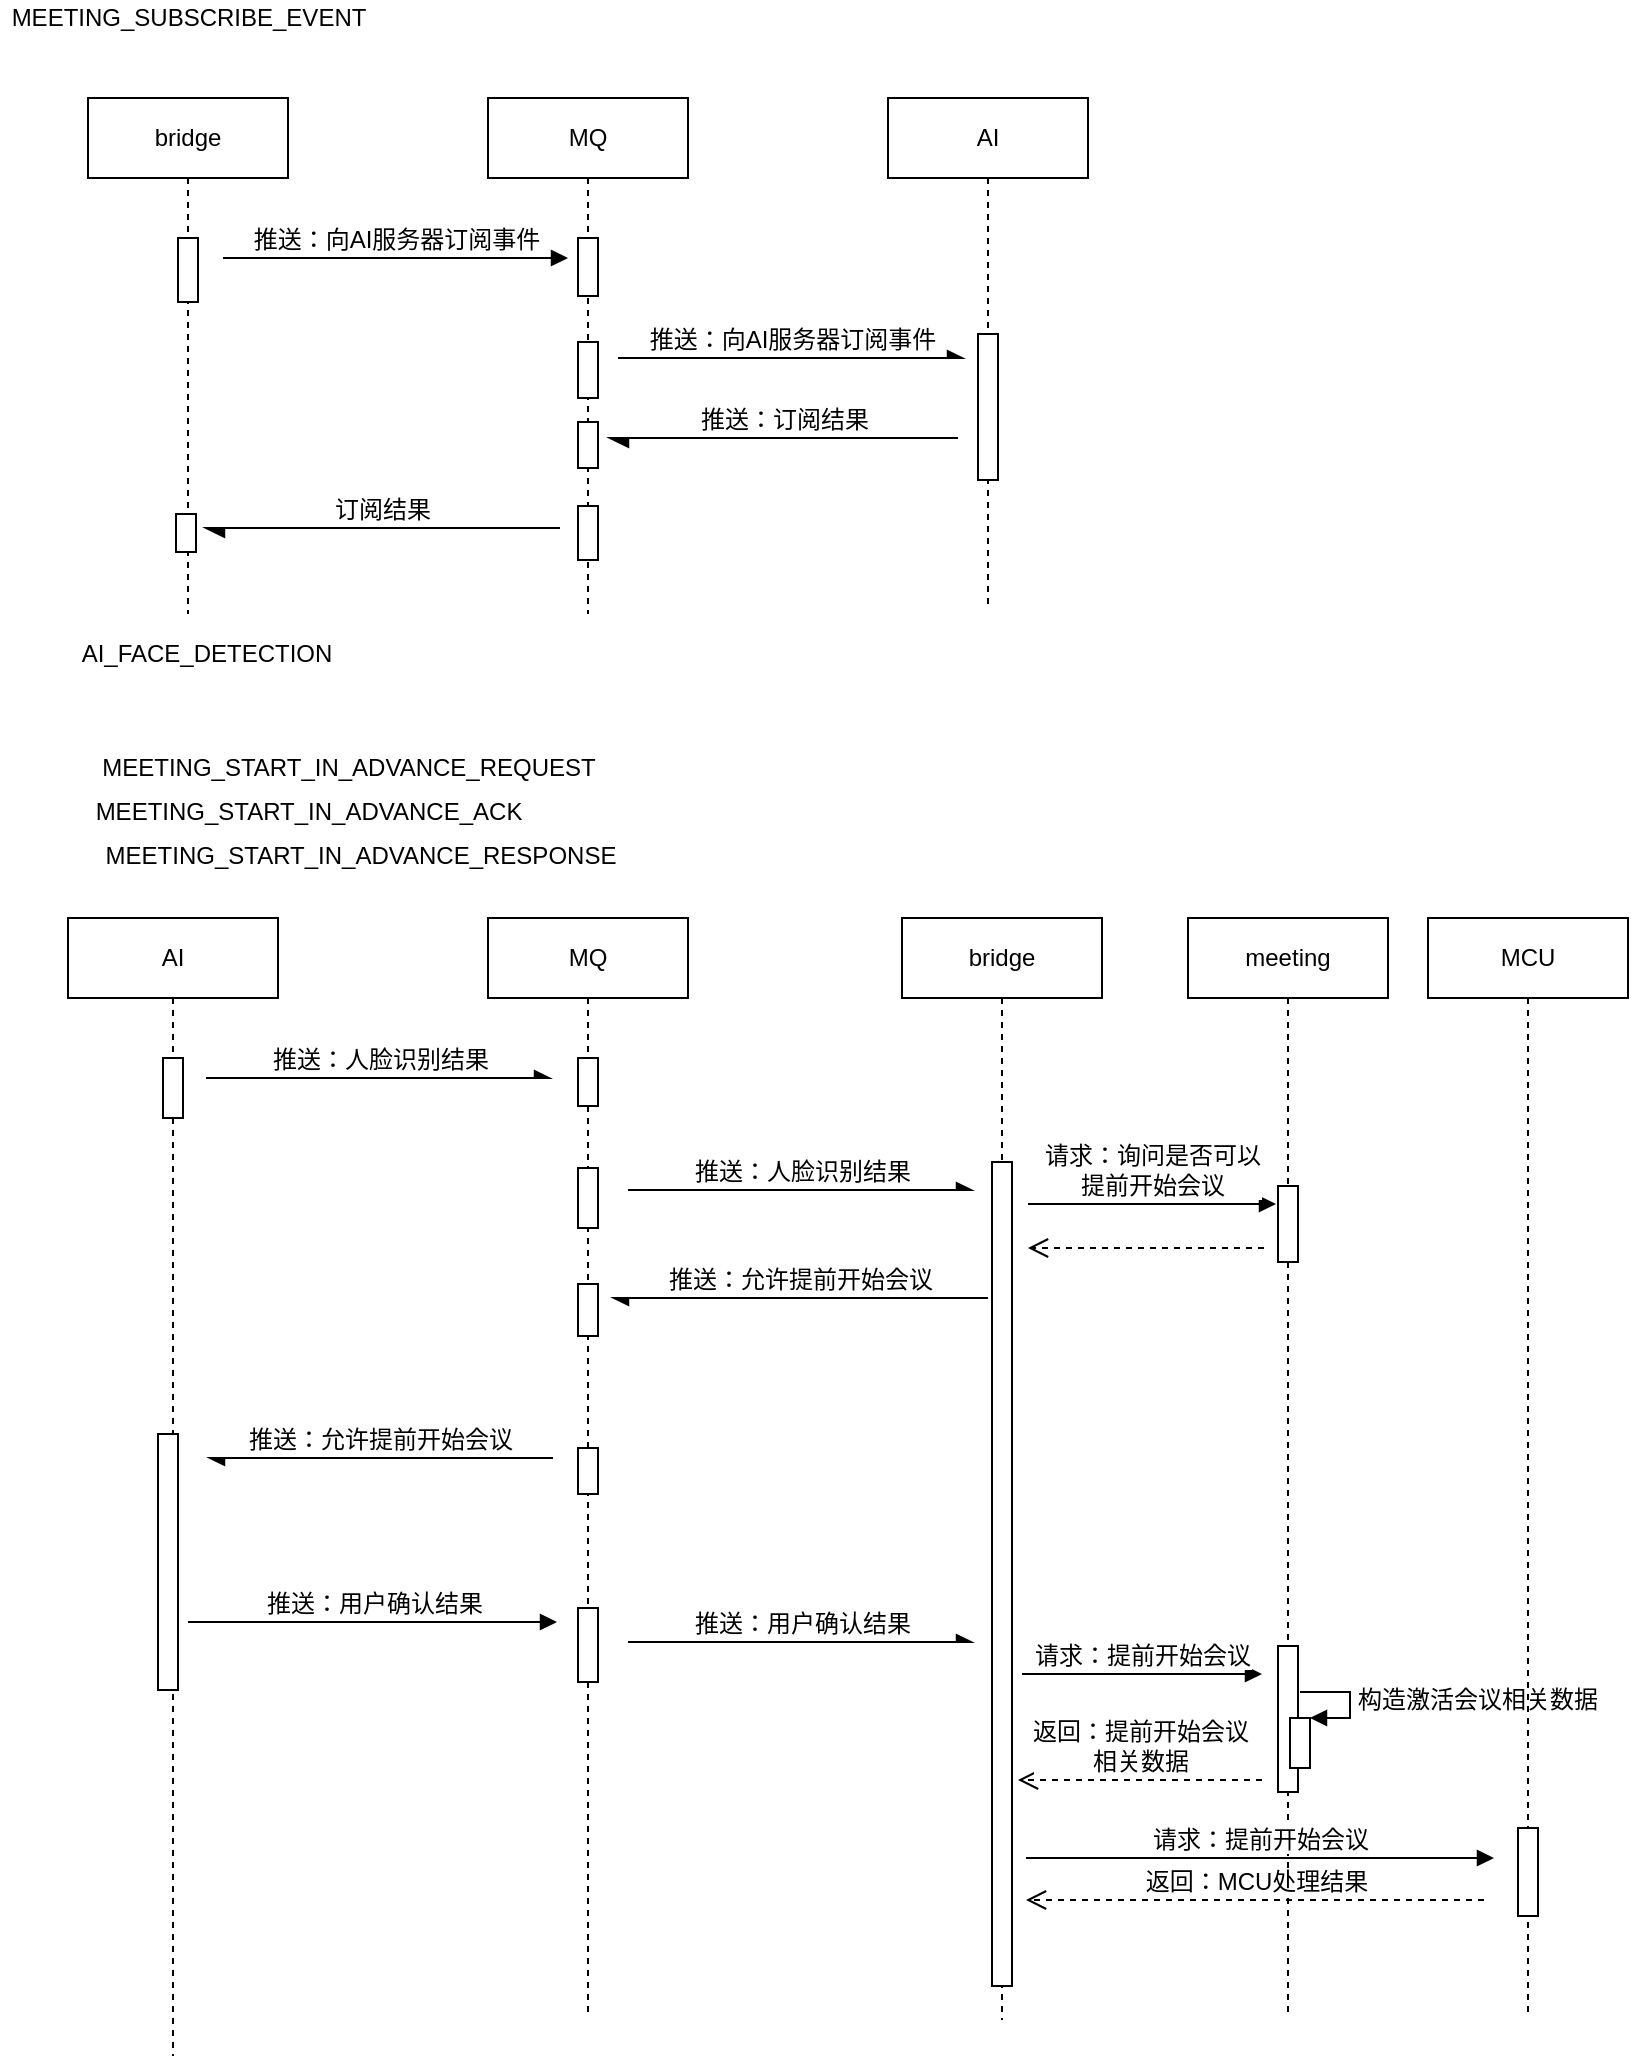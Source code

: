 <mxfile version="12.4.3" type="github" pages="3">
  <diagram id="sGyDJ3xmPa0FNn7oHpdU" name="提前开始会议">
    <mxGraphModel dx="1021" dy="580" grid="0" gridSize="10" guides="1" tooltips="1" connect="1" arrows="1" fold="1" page="1" pageScale="1" pageWidth="827" pageHeight="1169" math="0" shadow="0">
      <root>
        <mxCell id="0"/>
        <mxCell id="1" parent="0"/>
        <mxCell id="7dCBN_STnB0BZGOZmq9B-1" value="AI" style="shape=umlLifeline;perimeter=lifelinePerimeter;whiteSpace=wrap;html=1;container=1;collapsible=0;recursiveResize=0;outlineConnect=0;fontSize=12;" parent="1" vertex="1">
          <mxGeometry x="510" y="70" width="100" height="253" as="geometry"/>
        </mxCell>
        <mxCell id="cWvQ5qR-pPmlQ0AbkIyN-9" value="" style="html=1;points=[];perimeter=orthogonalPerimeter;fontSize=12;" parent="7dCBN_STnB0BZGOZmq9B-1" vertex="1">
          <mxGeometry x="45" y="118" width="10" height="73" as="geometry"/>
        </mxCell>
        <mxCell id="7dCBN_STnB0BZGOZmq9B-2" value="bridge" style="shape=umlLifeline;perimeter=lifelinePerimeter;whiteSpace=wrap;html=1;container=1;collapsible=0;recursiveResize=0;outlineConnect=0;fontSize=12;" parent="1" vertex="1">
          <mxGeometry x="110" y="70" width="100" height="258" as="geometry"/>
        </mxCell>
        <mxCell id="cWvQ5qR-pPmlQ0AbkIyN-1" value="" style="html=1;points=[];perimeter=orthogonalPerimeter;fontSize=12;" parent="7dCBN_STnB0BZGOZmq9B-2" vertex="1">
          <mxGeometry x="45" y="70" width="10" height="32" as="geometry"/>
        </mxCell>
        <mxCell id="fSU1PI_x33HrERXU6z-Z-20" value="" style="html=1;points=[];perimeter=orthogonalPerimeter;fontSize=12;" parent="7dCBN_STnB0BZGOZmq9B-2" vertex="1">
          <mxGeometry x="44" y="208" width="10" height="19" as="geometry"/>
        </mxCell>
        <mxCell id="7dCBN_STnB0BZGOZmq9B-3" value="MQ" style="shape=umlLifeline;perimeter=lifelinePerimeter;whiteSpace=wrap;html=1;container=1;collapsible=0;recursiveResize=0;outlineConnect=0;fontSize=12;" parent="1" vertex="1">
          <mxGeometry x="310" y="70" width="100" height="258" as="geometry"/>
        </mxCell>
        <mxCell id="cWvQ5qR-pPmlQ0AbkIyN-6" value="" style="html=1;points=[];perimeter=orthogonalPerimeter;fontSize=12;" parent="7dCBN_STnB0BZGOZmq9B-3" vertex="1">
          <mxGeometry x="45" y="70" width="10" height="29" as="geometry"/>
        </mxCell>
        <mxCell id="fSU1PI_x33HrERXU6z-Z-10" value="" style="html=1;points=[];perimeter=orthogonalPerimeter;fontSize=12;" parent="7dCBN_STnB0BZGOZmq9B-3" vertex="1">
          <mxGeometry x="45" y="122" width="10" height="28" as="geometry"/>
        </mxCell>
        <mxCell id="fSU1PI_x33HrERXU6z-Z-17" value="" style="html=1;points=[];perimeter=orthogonalPerimeter;fontSize=12;" parent="7dCBN_STnB0BZGOZmq9B-3" vertex="1">
          <mxGeometry x="45" y="204" width="10" height="27" as="geometry"/>
        </mxCell>
        <mxCell id="fSU1PI_x33HrERXU6z-Z-18" value="" style="html=1;points=[];perimeter=orthogonalPerimeter;fontSize=12;" parent="7dCBN_STnB0BZGOZmq9B-3" vertex="1">
          <mxGeometry x="45" y="162" width="10" height="23" as="geometry"/>
        </mxCell>
        <mxCell id="cWvQ5qR-pPmlQ0AbkIyN-5" value="推送：向AI服务器订阅事件" style="html=1;verticalAlign=bottom;endArrow=block;fontSize=12;" parent="1" edge="1">
          <mxGeometry width="80" relative="1" as="geometry">
            <mxPoint x="177.5" y="150" as="sourcePoint"/>
            <mxPoint x="350" y="150" as="targetPoint"/>
          </mxGeometry>
        </mxCell>
        <mxCell id="cWvQ5qR-pPmlQ0AbkIyN-8" value="推送：向AI服务器订阅事件" style="html=1;verticalAlign=bottom;endArrow=async;fontSize=12;endFill=1;" parent="1" edge="1">
          <mxGeometry width="80" relative="1" as="geometry">
            <mxPoint x="375" y="200" as="sourcePoint"/>
            <mxPoint x="548" y="200" as="targetPoint"/>
          </mxGeometry>
        </mxCell>
        <mxCell id="cWvQ5qR-pPmlQ0AbkIyN-10" value="推送：订阅结果" style="html=1;verticalAlign=bottom;endArrow=async;endSize=8;fontSize=12;endFill=1;" parent="1" edge="1">
          <mxGeometry relative="1" as="geometry">
            <mxPoint x="545" y="240" as="sourcePoint"/>
            <mxPoint x="370" y="240" as="targetPoint"/>
          </mxGeometry>
        </mxCell>
        <mxCell id="cWvQ5qR-pPmlQ0AbkIyN-11" value="订阅结果" style="html=1;verticalAlign=bottom;endArrow=async;endSize=8;fontSize=12;endFill=1;" parent="1" edge="1">
          <mxGeometry relative="1" as="geometry">
            <mxPoint x="346" y="285" as="sourcePoint"/>
            <mxPoint x="168" y="285" as="targetPoint"/>
          </mxGeometry>
        </mxCell>
        <mxCell id="cWvQ5qR-pPmlQ0AbkIyN-12" value="AI" style="shape=umlLifeline;perimeter=lifelinePerimeter;whiteSpace=wrap;html=1;container=1;collapsible=0;recursiveResize=0;outlineConnect=0;fontSize=12;" parent="1" vertex="1">
          <mxGeometry x="100" y="480" width="105" height="569" as="geometry"/>
        </mxCell>
        <mxCell id="cWvQ5qR-pPmlQ0AbkIyN-13" value="" style="html=1;points=[];perimeter=orthogonalPerimeter;fontSize=12;" parent="cWvQ5qR-pPmlQ0AbkIyN-12" vertex="1">
          <mxGeometry x="47.5" y="70" width="10" height="30" as="geometry"/>
        </mxCell>
        <mxCell id="cWvQ5qR-pPmlQ0AbkIyN-39" value="" style="html=1;points=[];perimeter=orthogonalPerimeter;fontSize=12;" parent="cWvQ5qR-pPmlQ0AbkIyN-12" vertex="1">
          <mxGeometry x="45" y="258" width="10" height="128" as="geometry"/>
        </mxCell>
        <mxCell id="cWvQ5qR-pPmlQ0AbkIyN-14" value="bridge" style="shape=umlLifeline;perimeter=lifelinePerimeter;whiteSpace=wrap;html=1;container=1;collapsible=0;recursiveResize=0;outlineConnect=0;fontSize=12;" parent="1" vertex="1">
          <mxGeometry x="517" y="480" width="100" height="551" as="geometry"/>
        </mxCell>
        <mxCell id="cWvQ5qR-pPmlQ0AbkIyN-15" value="" style="html=1;points=[];perimeter=orthogonalPerimeter;fontSize=12;" parent="cWvQ5qR-pPmlQ0AbkIyN-14" vertex="1">
          <mxGeometry x="45" y="122" width="10" height="412" as="geometry"/>
        </mxCell>
        <mxCell id="cWvQ5qR-pPmlQ0AbkIyN-16" value="MQ" style="shape=umlLifeline;perimeter=lifelinePerimeter;whiteSpace=wrap;html=1;container=1;collapsible=0;recursiveResize=0;outlineConnect=0;fontSize=12;" parent="1" vertex="1">
          <mxGeometry x="310" y="480" width="100" height="548" as="geometry"/>
        </mxCell>
        <mxCell id="cWvQ5qR-pPmlQ0AbkIyN-17" value="" style="html=1;points=[];perimeter=orthogonalPerimeter;fontSize=12;" parent="cWvQ5qR-pPmlQ0AbkIyN-16" vertex="1">
          <mxGeometry x="45" y="70" width="10" height="24" as="geometry"/>
        </mxCell>
        <mxCell id="cWvQ5qR-pPmlQ0AbkIyN-36" value="" style="html=1;points=[];perimeter=orthogonalPerimeter;fontSize=12;" parent="cWvQ5qR-pPmlQ0AbkIyN-16" vertex="1">
          <mxGeometry x="45" y="183" width="10" height="26" as="geometry"/>
        </mxCell>
        <mxCell id="cWvQ5qR-pPmlQ0AbkIyN-44" value="" style="html=1;points=[];perimeter=orthogonalPerimeter;fontSize=12;" parent="cWvQ5qR-pPmlQ0AbkIyN-16" vertex="1">
          <mxGeometry x="45" y="265" width="10" height="23" as="geometry"/>
        </mxCell>
        <mxCell id="cWvQ5qR-pPmlQ0AbkIyN-56" value="" style="html=1;points=[];perimeter=orthogonalPerimeter;fontSize=12;" parent="cWvQ5qR-pPmlQ0AbkIyN-16" vertex="1">
          <mxGeometry x="45" y="345" width="10" height="37" as="geometry"/>
        </mxCell>
        <mxCell id="fSU1PI_x33HrERXU6z-Z-2" value="" style="html=1;points=[];perimeter=orthogonalPerimeter;fontSize=12;" parent="cWvQ5qR-pPmlQ0AbkIyN-16" vertex="1">
          <mxGeometry x="45" y="125" width="10" height="30" as="geometry"/>
        </mxCell>
        <mxCell id="cWvQ5qR-pPmlQ0AbkIyN-18" value="meeting" style="shape=umlLifeline;perimeter=lifelinePerimeter;whiteSpace=wrap;html=1;container=1;collapsible=0;recursiveResize=0;outlineConnect=0;fontSize=12;" parent="1" vertex="1">
          <mxGeometry x="660" y="480" width="100" height="549" as="geometry"/>
        </mxCell>
        <mxCell id="cWvQ5qR-pPmlQ0AbkIyN-32" value="" style="html=1;points=[];perimeter=orthogonalPerimeter;fontSize=12;" parent="cWvQ5qR-pPmlQ0AbkIyN-18" vertex="1">
          <mxGeometry x="45" y="134" width="10" height="38" as="geometry"/>
        </mxCell>
        <mxCell id="LqD89I_55fFd5-oWLgcx-1" value="" style="html=1;points=[];perimeter=orthogonalPerimeter;fontSize=12;" parent="cWvQ5qR-pPmlQ0AbkIyN-18" vertex="1">
          <mxGeometry x="45" y="364" width="10" height="73" as="geometry"/>
        </mxCell>
        <mxCell id="LqD89I_55fFd5-oWLgcx-4" value="" style="html=1;points=[];perimeter=orthogonalPerimeter;" parent="cWvQ5qR-pPmlQ0AbkIyN-18" vertex="1">
          <mxGeometry x="51" y="400" width="10" height="25" as="geometry"/>
        </mxCell>
        <mxCell id="LqD89I_55fFd5-oWLgcx-5" value="构造激活会议相关数据" style="edgeStyle=orthogonalEdgeStyle;html=1;align=left;spacingLeft=2;endArrow=block;rounded=0;entryX=1;entryY=0;fontSize=12;" parent="cWvQ5qR-pPmlQ0AbkIyN-18" target="LqD89I_55fFd5-oWLgcx-4" edge="1">
          <mxGeometry relative="1" as="geometry">
            <mxPoint x="56" y="387" as="sourcePoint"/>
            <Array as="points">
              <mxPoint x="81" y="387"/>
              <mxPoint x="81" y="400"/>
            </Array>
          </mxGeometry>
        </mxCell>
        <mxCell id="cWvQ5qR-pPmlQ0AbkIyN-19" value="推送：人脸识别结果" style="html=1;verticalAlign=bottom;endArrow=async;fontSize=12;endFill=1;" parent="1" edge="1">
          <mxGeometry width="80" relative="1" as="geometry">
            <mxPoint x="169" y="560" as="sourcePoint"/>
            <mxPoint x="341.5" y="560" as="targetPoint"/>
          </mxGeometry>
        </mxCell>
        <mxCell id="cWvQ5qR-pPmlQ0AbkIyN-27" value="推送：人脸识别结果" style="html=1;verticalAlign=bottom;endArrow=async;fontSize=12;endFill=1;" parent="1" edge="1">
          <mxGeometry width="80" relative="1" as="geometry">
            <mxPoint x="380" y="616" as="sourcePoint"/>
            <mxPoint x="552.5" y="616" as="targetPoint"/>
          </mxGeometry>
        </mxCell>
        <mxCell id="cWvQ5qR-pPmlQ0AbkIyN-30" value="请求：询问是否可以&lt;br style=&quot;font-size: 12px;&quot;&gt;提前开始会议" style="html=1;verticalAlign=bottom;endArrow=block;fontSize=12;" parent="1" edge="1">
          <mxGeometry width="80" relative="1" as="geometry">
            <mxPoint x="580" y="623" as="sourcePoint"/>
            <mxPoint x="704" y="623" as="targetPoint"/>
          </mxGeometry>
        </mxCell>
        <mxCell id="cWvQ5qR-pPmlQ0AbkIyN-31" value="" style="html=1;verticalAlign=bottom;endArrow=open;dashed=1;endSize=8;fontSize=12;" parent="1" edge="1">
          <mxGeometry relative="1" as="geometry">
            <mxPoint x="698" y="645" as="sourcePoint"/>
            <mxPoint x="580" y="645" as="targetPoint"/>
          </mxGeometry>
        </mxCell>
        <mxCell id="cWvQ5qR-pPmlQ0AbkIyN-35" value="推送：允许提前开始会议" style="html=1;verticalAlign=bottom;endArrow=async;fontSize=12;endFill=1;" parent="1" edge="1">
          <mxGeometry width="80" relative="1" as="geometry">
            <mxPoint x="560" y="670" as="sourcePoint"/>
            <mxPoint x="372" y="670" as="targetPoint"/>
          </mxGeometry>
        </mxCell>
        <mxCell id="cWvQ5qR-pPmlQ0AbkIyN-42" value="推送：允许提前开始会议" style="html=1;verticalAlign=bottom;endArrow=async;fontSize=12;endFill=1;" parent="1" edge="1">
          <mxGeometry width="80" relative="1" as="geometry">
            <mxPoint x="342.5" y="750" as="sourcePoint"/>
            <mxPoint x="170" y="750" as="targetPoint"/>
          </mxGeometry>
        </mxCell>
        <mxCell id="cWvQ5qR-pPmlQ0AbkIyN-47" value="推送：用户确认结果" style="html=1;verticalAlign=bottom;endArrow=async;fontSize=12;endFill=1;" parent="1" edge="1">
          <mxGeometry width="80" relative="1" as="geometry">
            <mxPoint x="380" y="842" as="sourcePoint"/>
            <mxPoint x="552.5" y="842" as="targetPoint"/>
          </mxGeometry>
        </mxCell>
        <mxCell id="cWvQ5qR-pPmlQ0AbkIyN-48" value="MCU" style="shape=umlLifeline;perimeter=lifelinePerimeter;whiteSpace=wrap;html=1;container=1;collapsible=0;recursiveResize=0;outlineConnect=0;fontSize=12;" parent="1" vertex="1">
          <mxGeometry x="780" y="480" width="100" height="547" as="geometry"/>
        </mxCell>
        <mxCell id="cWvQ5qR-pPmlQ0AbkIyN-51" value="" style="html=1;points=[];perimeter=orthogonalPerimeter;fontSize=12;" parent="cWvQ5qR-pPmlQ0AbkIyN-48" vertex="1">
          <mxGeometry x="45" y="455" width="10" height="44" as="geometry"/>
        </mxCell>
        <mxCell id="cWvQ5qR-pPmlQ0AbkIyN-54" value="返回：提前开始会议&lt;br&gt;相关数据" style="html=1;verticalAlign=bottom;endArrow=open;dashed=1;endSize=8;fontSize=12;" parent="1" edge="1">
          <mxGeometry relative="1" as="geometry">
            <mxPoint x="697" y="911" as="sourcePoint"/>
            <mxPoint x="575" y="911" as="targetPoint"/>
          </mxGeometry>
        </mxCell>
        <mxCell id="vQtBdbBWceYxuiMzY1yn-1" value="MEETING_SUBSCRIBE_EVENT" style="text;html=1;align=center;verticalAlign=middle;resizable=0;points=[];;autosize=1;fontSize=12;" parent="1" vertex="1">
          <mxGeometry x="66" y="21" width="187" height="18" as="geometry"/>
        </mxCell>
        <mxCell id="vQtBdbBWceYxuiMzY1yn-2" value="AI_FACE_DETECTION" style="text;html=1;align=center;verticalAlign=middle;resizable=0;points=[];;autosize=1;fontSize=12;" parent="1" vertex="1">
          <mxGeometry x="101" y="339" width="135" height="18" as="geometry"/>
        </mxCell>
        <mxCell id="vQtBdbBWceYxuiMzY1yn-3" value="MEETING_START_IN_ADVANCE_REQUEST" style="text;html=1;align=center;verticalAlign=middle;resizable=0;points=[];;autosize=1;fontSize=12;" parent="1" vertex="1">
          <mxGeometry x="111" y="396" width="257" height="18" as="geometry"/>
        </mxCell>
        <mxCell id="vQtBdbBWceYxuiMzY1yn-4" value="MEETING_START_IN_ADVANCE_ACK" style="text;html=1;align=center;verticalAlign=middle;resizable=0;points=[];;autosize=1;fontSize=12;" parent="1" vertex="1">
          <mxGeometry x="108" y="417.5" width="223" height="18" as="geometry"/>
        </mxCell>
        <mxCell id="vQtBdbBWceYxuiMzY1yn-5" value="MEETING_START_IN_ADVANCE_RESPONSE" style="text;html=1;align=center;verticalAlign=middle;resizable=0;points=[];;autosize=1;fontSize=12;" parent="1" vertex="1">
          <mxGeometry x="113" y="440" width="265" height="18" as="geometry"/>
        </mxCell>
        <mxCell id="vQtBdbBWceYxuiMzY1yn-8" value="推送：用户确认结果" style="html=1;verticalAlign=bottom;endArrow=block;fontSize=12;" parent="1" edge="1">
          <mxGeometry width="80" relative="1" as="geometry">
            <mxPoint x="160" y="832" as="sourcePoint"/>
            <mxPoint x="344.5" y="832" as="targetPoint"/>
          </mxGeometry>
        </mxCell>
        <mxCell id="LqD89I_55fFd5-oWLgcx-2" value="请求：提前开始会议" style="html=1;verticalAlign=bottom;endArrow=block;fontSize=12;" parent="1" edge="1">
          <mxGeometry width="80" relative="1" as="geometry">
            <mxPoint x="577" y="858" as="sourcePoint"/>
            <mxPoint x="697" y="858" as="targetPoint"/>
          </mxGeometry>
        </mxCell>
        <mxCell id="LqD89I_55fFd5-oWLgcx-6" value="请求：提前开始会议" style="html=1;verticalAlign=bottom;endArrow=block;fontSize=12;" parent="1" edge="1">
          <mxGeometry width="80" relative="1" as="geometry">
            <mxPoint x="579" y="950" as="sourcePoint"/>
            <mxPoint x="813" y="950" as="targetPoint"/>
          </mxGeometry>
        </mxCell>
        <mxCell id="LqD89I_55fFd5-oWLgcx-7" value="返回：MCU处理结果" style="html=1;verticalAlign=bottom;endArrow=open;dashed=1;endSize=8;fontSize=12;" parent="1" edge="1">
          <mxGeometry relative="1" as="geometry">
            <mxPoint x="808" y="971" as="sourcePoint"/>
            <mxPoint x="579" y="971" as="targetPoint"/>
          </mxGeometry>
        </mxCell>
      </root>
    </mxGraphModel>
  </diagram>
  <diagram id="U2vhjyQzXIbmDPiE_quf" name="企业微信消息通知">
    <mxGraphModel dx="1021" dy="614" grid="0" gridSize="10" guides="1" tooltips="1" connect="1" arrows="1" fold="1" page="1" pageScale="1" pageWidth="827" pageHeight="1169" math="0" shadow="0">
      <root>
        <mxCell id="euv0Y5gn4uSeBjnGPQXl-0"/>
        <mxCell id="euv0Y5gn4uSeBjnGPQXl-1" parent="euv0Y5gn4uSeBjnGPQXl-0"/>
        <mxCell id="93kanDMGqyMoryUL59t7-0" value="MCU" style="shape=umlLifeline;perimeter=lifelinePerimeter;whiteSpace=wrap;html=1;container=1;collapsible=0;recursiveResize=0;outlineConnect=0;fontSize=14;" parent="euv0Y5gn4uSeBjnGPQXl-1" vertex="1">
          <mxGeometry x="550" y="70" width="100" height="290" as="geometry"/>
        </mxCell>
        <mxCell id="93kanDMGqyMoryUL59t7-1" value="" style="html=1;points=[];perimeter=orthogonalPerimeter;fontSize=14;" parent="93kanDMGqyMoryUL59t7-0" vertex="1">
          <mxGeometry x="45" y="88" width="10" height="50" as="geometry"/>
        </mxCell>
        <mxCell id="93kanDMGqyMoryUL59t7-2" value="meeting-service" style="shape=umlLifeline;perimeter=lifelinePerimeter;whiteSpace=wrap;html=1;container=1;collapsible=0;recursiveResize=0;outlineConnect=0;fontSize=14;" parent="euv0Y5gn4uSeBjnGPQXl-1" vertex="1">
          <mxGeometry x="170" y="70" width="100" height="290" as="geometry"/>
        </mxCell>
        <mxCell id="93kanDMGqyMoryUL59t7-3" value="" style="html=1;points=[];perimeter=orthogonalPerimeter;fontSize=14;" parent="93kanDMGqyMoryUL59t7-2" vertex="1">
          <mxGeometry x="45" y="70" width="10" height="120" as="geometry"/>
        </mxCell>
        <mxCell id="93kanDMGqyMoryUL59t7-4" value="bridge-service" style="shape=umlLifeline;perimeter=lifelinePerimeter;whiteSpace=wrap;html=1;container=1;collapsible=0;recursiveResize=0;outlineConnect=0;fontSize=14;" parent="euv0Y5gn4uSeBjnGPQXl-1" vertex="1">
          <mxGeometry x="360" y="70" width="100" height="290" as="geometry"/>
        </mxCell>
        <mxCell id="93kanDMGqyMoryUL59t7-5" value="" style="html=1;points=[];perimeter=orthogonalPerimeter;fontSize=14;" parent="93kanDMGqyMoryUL59t7-4" vertex="1">
          <mxGeometry x="45" y="70" width="10" height="140" as="geometry"/>
        </mxCell>
        <mxCell id="93kanDMGqyMoryUL59t7-6" value="请求：会议预约" style="html=1;verticalAlign=bottom;endArrow=block;fontSize=14;" parent="euv0Y5gn4uSeBjnGPQXl-1" edge="1">
          <mxGeometry width="80" relative="1" as="geometry">
            <mxPoint x="230" y="160" as="sourcePoint"/>
            <mxPoint x="402.5" y="160" as="targetPoint"/>
          </mxGeometry>
        </mxCell>
        <mxCell id="93kanDMGqyMoryUL59t7-7" value="请求：会议预约" style="html=1;verticalAlign=bottom;endArrow=block;fontSize=14;" parent="euv0Y5gn4uSeBjnGPQXl-1" edge="1">
          <mxGeometry width="80" relative="1" as="geometry">
            <mxPoint x="435" y="170" as="sourcePoint"/>
            <mxPoint x="585" y="170" as="targetPoint"/>
          </mxGeometry>
        </mxCell>
        <mxCell id="93kanDMGqyMoryUL59t7-8" value="返回：处理结果" style="html=1;verticalAlign=bottom;endArrow=open;dashed=1;endSize=8;fontSize=14;" parent="euv0Y5gn4uSeBjnGPQXl-1" edge="1">
          <mxGeometry relative="1" as="geometry">
            <mxPoint x="587" y="196" as="sourcePoint"/>
            <mxPoint x="427" y="196" as="targetPoint"/>
          </mxGeometry>
        </mxCell>
        <mxCell id="93kanDMGqyMoryUL59t7-10" value="Web？" style="shape=umlLifeline;perimeter=lifelinePerimeter;whiteSpace=wrap;html=1;container=1;collapsible=0;recursiveResize=0;outlineConnect=0;fontSize=14;" parent="euv0Y5gn4uSeBjnGPQXl-1" vertex="1">
          <mxGeometry x="30" y="70" width="100" height="290" as="geometry"/>
        </mxCell>
        <mxCell id="93kanDMGqyMoryUL59t7-11" value="" style="html=1;points=[];perimeter=orthogonalPerimeter;fontSize=14;" parent="93kanDMGqyMoryUL59t7-10" vertex="1">
          <mxGeometry x="45" y="70" width="10" height="80" as="geometry"/>
        </mxCell>
        <mxCell id="93kanDMGqyMoryUL59t7-12" value="请求：会议预约" style="html=1;verticalAlign=bottom;endArrow=block;fontSize=14;" parent="euv0Y5gn4uSeBjnGPQXl-1" edge="1">
          <mxGeometry width="80" relative="1" as="geometry">
            <mxPoint x="90" y="160" as="sourcePoint"/>
            <mxPoint x="212.5" y="160" as="targetPoint"/>
          </mxGeometry>
        </mxCell>
        <mxCell id="93kanDMGqyMoryUL59t7-13" value="企业微信？" style="shape=umlLifeline;perimeter=lifelinePerimeter;whiteSpace=wrap;html=1;container=1;collapsible=0;recursiveResize=0;outlineConnect=0;fontSize=14;" parent="euv0Y5gn4uSeBjnGPQXl-1" vertex="1">
          <mxGeometry x="670" y="70" width="100" height="290" as="geometry"/>
        </mxCell>
        <mxCell id="93kanDMGqyMoryUL59t7-14" value="" style="html=1;points=[];perimeter=orthogonalPerimeter;fontSize=14;" parent="93kanDMGqyMoryUL59t7-13" vertex="1">
          <mxGeometry x="45" y="160" width="10" height="50" as="geometry"/>
        </mxCell>
        <mxCell id="93kanDMGqyMoryUL59t7-15" value="返回：处理结果" style="html=1;verticalAlign=bottom;endArrow=open;dashed=1;endSize=8;fontSize=14;" parent="euv0Y5gn4uSeBjnGPQXl-1" edge="1">
          <mxGeometry relative="1" as="geometry">
            <mxPoint x="395" y="210" as="sourcePoint"/>
            <mxPoint x="235" y="210" as="targetPoint"/>
          </mxGeometry>
        </mxCell>
        <mxCell id="93kanDMGqyMoryUL59t7-16" value="企业微信消息通知" style="html=1;verticalAlign=bottom;endArrow=block;fontSize=14;" parent="euv0Y5gn4uSeBjnGPQXl-1" edge="1">
          <mxGeometry width="80" relative="1" as="geometry">
            <mxPoint x="430" y="240" as="sourcePoint"/>
            <mxPoint x="710" y="240" as="targetPoint"/>
          </mxGeometry>
        </mxCell>
      </root>
    </mxGraphModel>
  </diagram>
  <diagram id="k88oy4eZoCurosgzt9sN" name="企业微信推送点名信息">
    <mxGraphModel dx="1021" dy="614" grid="1" gridSize="10" guides="1" tooltips="1" connect="1" arrows="1" fold="1" page="1" pageScale="1" pageWidth="827" pageHeight="1169" math="0" shadow="0">
      <root>
        <mxCell id="FtVH_WudPbTGRqcLVg7M-0"/>
        <mxCell id="FtVH_WudPbTGRqcLVg7M-1" parent="FtVH_WudPbTGRqcLVg7M-0"/>
        <mxCell id="gRoMFb6GQRz-B1bpGYZU-0" value="MCU？" style="shape=umlLifeline;perimeter=lifelinePerimeter;whiteSpace=wrap;html=1;container=1;collapsible=0;recursiveResize=0;outlineConnect=0;fontSize=14;" parent="FtVH_WudPbTGRqcLVg7M-1" vertex="1">
          <mxGeometry x="490" y="70" width="100" height="290" as="geometry"/>
        </mxCell>
        <mxCell id="gRoMFb6GQRz-B1bpGYZU-2" value="MQ" style="shape=umlLifeline;perimeter=lifelinePerimeter;whiteSpace=wrap;html=1;container=1;collapsible=0;recursiveResize=0;outlineConnect=0;fontSize=14;" parent="FtVH_WudPbTGRqcLVg7M-1" vertex="1">
          <mxGeometry x="170" y="70" width="100" height="290" as="geometry"/>
        </mxCell>
        <mxCell id="gRoMFb6GQRz-B1bpGYZU-3" value="" style="html=1;points=[];perimeter=orthogonalPerimeter;fontSize=14;" parent="gRoMFb6GQRz-B1bpGYZU-2" vertex="1">
          <mxGeometry x="45" y="70" width="10" height="80" as="geometry"/>
        </mxCell>
        <mxCell id="gRoMFb6GQRz-B1bpGYZU-4" value="bridge-service" style="shape=umlLifeline;perimeter=lifelinePerimeter;whiteSpace=wrap;html=1;container=1;collapsible=0;recursiveResize=0;outlineConnect=0;fontSize=14;" parent="FtVH_WudPbTGRqcLVg7M-1" vertex="1">
          <mxGeometry x="320" y="70" width="100" height="290" as="geometry"/>
        </mxCell>
        <mxCell id="gRoMFb6GQRz-B1bpGYZU-5" value="" style="html=1;points=[];perimeter=orthogonalPerimeter;fontSize=14;" parent="gRoMFb6GQRz-B1bpGYZU-4" vertex="1">
          <mxGeometry x="45" y="70" width="10" height="100" as="geometry"/>
        </mxCell>
        <mxCell id="gRoMFb6GQRz-B1bpGYZU-6" value="推送：人员点名" style="html=1;verticalAlign=bottom;endArrow=block;fontSize=14;" parent="FtVH_WudPbTGRqcLVg7M-1" edge="1">
          <mxGeometry width="80" relative="1" as="geometry">
            <mxPoint x="230" y="160" as="sourcePoint"/>
            <mxPoint x="360" y="160" as="targetPoint"/>
          </mxGeometry>
        </mxCell>
        <mxCell id="gRoMFb6GQRz-B1bpGYZU-9" value="AI" style="shape=umlLifeline;perimeter=lifelinePerimeter;whiteSpace=wrap;html=1;container=1;collapsible=0;recursiveResize=0;outlineConnect=0;fontSize=14;" parent="FtVH_WudPbTGRqcLVg7M-1" vertex="1">
          <mxGeometry x="30" y="70" width="100" height="290" as="geometry"/>
        </mxCell>
        <mxCell id="gRoMFb6GQRz-B1bpGYZU-10" value="" style="html=1;points=[];perimeter=orthogonalPerimeter;fontSize=14;" parent="gRoMFb6GQRz-B1bpGYZU-9" vertex="1">
          <mxGeometry x="45" y="70" width="10" height="80" as="geometry"/>
        </mxCell>
        <mxCell id="gRoMFb6GQRz-B1bpGYZU-11" value="推送：人员点名" style="html=1;verticalAlign=bottom;endArrow=block;fontSize=14;" parent="FtVH_WudPbTGRqcLVg7M-1" edge="1">
          <mxGeometry width="80" relative="1" as="geometry">
            <mxPoint x="90" y="160" as="sourcePoint"/>
            <mxPoint x="212.5" y="160" as="targetPoint"/>
          </mxGeometry>
        </mxCell>
        <mxCell id="gRoMFb6GQRz-B1bpGYZU-12" value="企业微信？" style="shape=umlLifeline;perimeter=lifelinePerimeter;whiteSpace=wrap;html=1;container=1;collapsible=0;recursiveResize=0;outlineConnect=0;fontSize=14;" parent="FtVH_WudPbTGRqcLVg7M-1" vertex="1">
          <mxGeometry x="650" y="70" width="100" height="290" as="geometry"/>
        </mxCell>
        <mxCell id="gRoMFb6GQRz-B1bpGYZU-13" value="" style="html=1;points=[];perimeter=orthogonalPerimeter;fontSize=14;" parent="gRoMFb6GQRz-B1bpGYZU-12" vertex="1">
          <mxGeometry x="45" y="134" width="10" height="50" as="geometry"/>
        </mxCell>
        <mxCell id="gRoMFb6GQRz-B1bpGYZU-14" value="返回：处理结果" style="html=1;verticalAlign=bottom;endArrow=open;dashed=1;endSize=8;fontSize=14;" parent="FtVH_WudPbTGRqcLVg7M-1" edge="1">
          <mxGeometry relative="1" as="geometry">
            <mxPoint x="360" y="190" as="sourcePoint"/>
            <mxPoint x="235" y="190" as="targetPoint"/>
          </mxGeometry>
        </mxCell>
        <mxCell id="gRoMFb6GQRz-B1bpGYZU-15" value="企业微信消息通知" style="html=1;verticalAlign=bottom;endArrow=block;fontSize=14;" parent="FtVH_WudPbTGRqcLVg7M-1" edge="1">
          <mxGeometry width="80" relative="1" as="geometry">
            <mxPoint x="390" y="220" as="sourcePoint"/>
            <mxPoint x="670" y="220" as="targetPoint"/>
          </mxGeometry>
        </mxCell>
      </root>
    </mxGraphModel>
  </diagram>
</mxfile>
